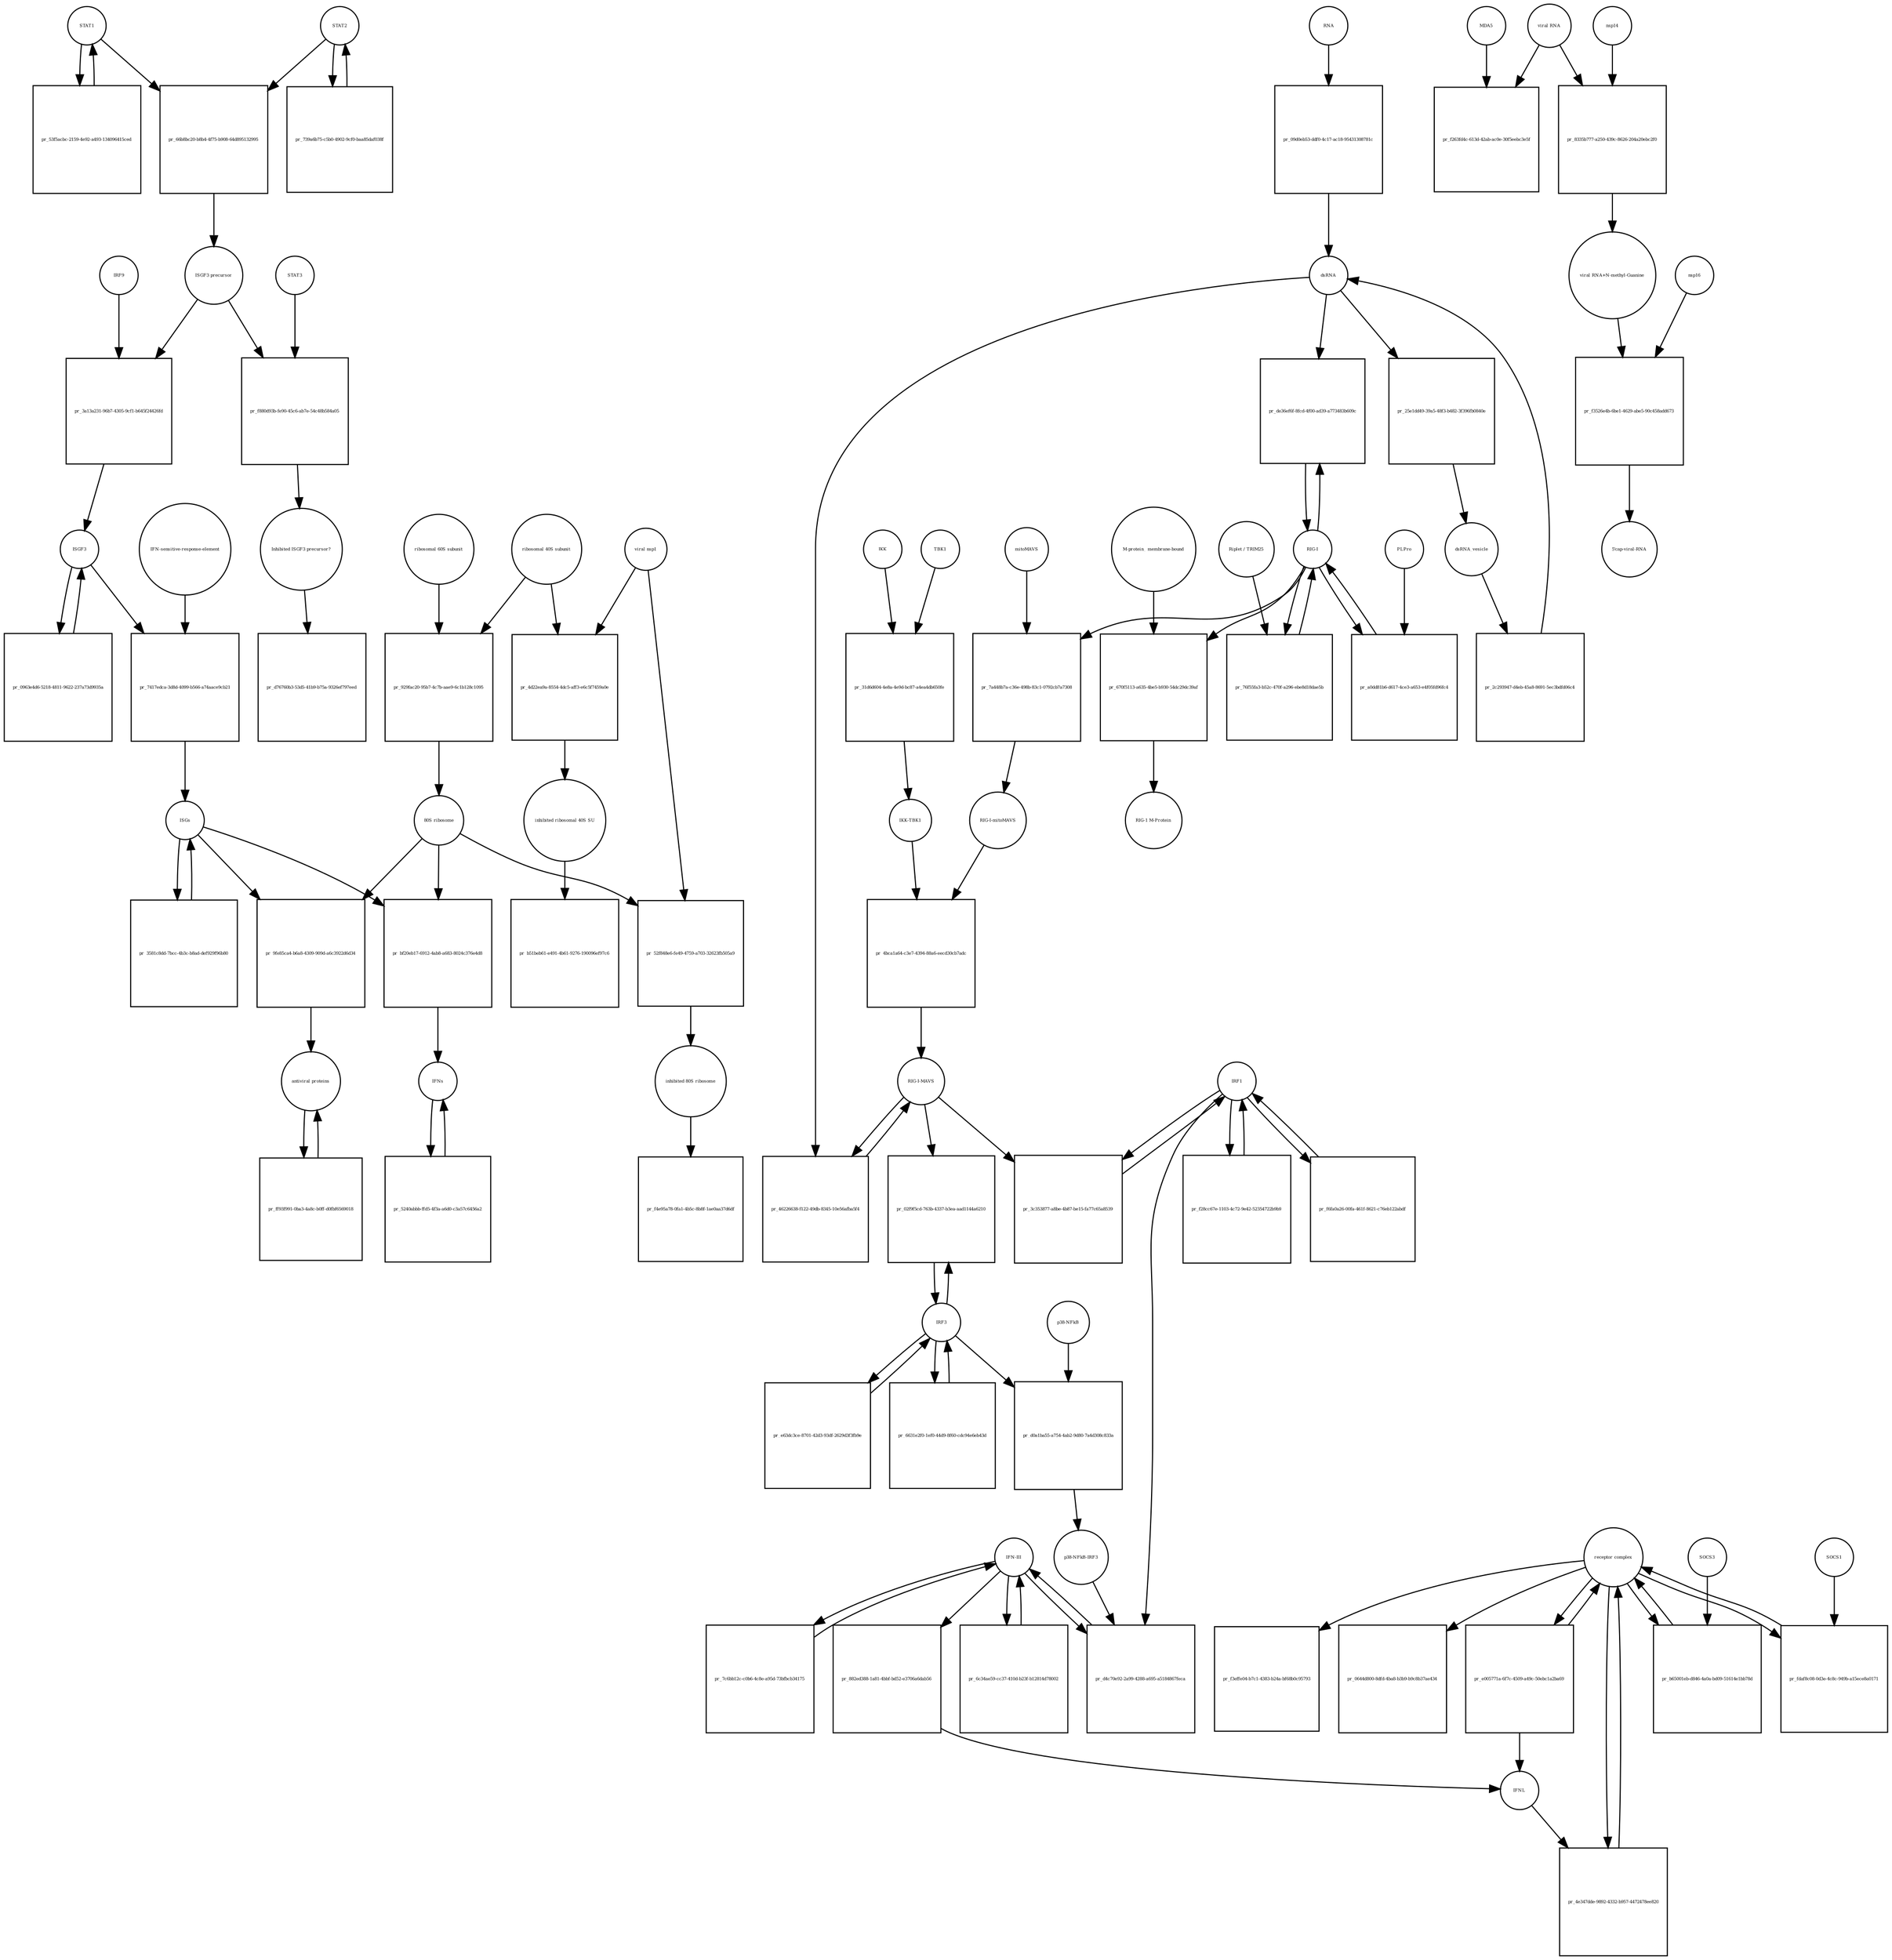 strict digraph  {
STAT1 [annotation="", bipartite=0, cls=macromolecule, fontsize=4, label=STAT1, shape=circle];
"pr_66b8bc20-b8b4-4f75-b908-64d895132995" [annotation="", bipartite=1, cls=process, fontsize=4, label="pr_66b8bc20-b8b4-4f75-b908-64d895132995", shape=square];
STAT2 [annotation="", bipartite=0, cls=macromolecule, fontsize=4, label=STAT2, shape=circle];
"ISGF3 precursor" [annotation="", bipartite=0, cls=complex, fontsize=4, label="ISGF3 precursor", shape=circle];
"pr_3a13a231-96b7-4305-9cf1-b645f24426fd" [annotation="", bipartite=1, cls=process, fontsize=4, label="pr_3a13a231-96b7-4305-9cf1-b645f24426fd", shape=square];
IRF9 [annotation="", bipartite=0, cls=macromolecule, fontsize=4, label=IRF9, shape=circle];
ISGF3 [annotation="", bipartite=0, cls=complex, fontsize=4, label=ISGF3, shape=circle];
"pr_53f5acbc-2159-4e92-a493-134096415ced" [annotation="", bipartite=1, cls=process, fontsize=4, label="pr_53f5acbc-2159-4e92-a493-134096415ced", shape=square];
"pr_739a6b75-c5b0-4902-9cf0-baa85daf038f" [annotation="", bipartite=1, cls=process, fontsize=4, label="pr_739a6b75-c5b0-4902-9cf0-baa85daf038f", shape=square];
"receptor complex" [annotation="", bipartite=0, cls=complex, fontsize=4, label="receptor complex", shape=circle];
"pr_4e347dde-9892-4332-b957-4472478ee820" [annotation="", bipartite=1, cls=process, fontsize=4, label="pr_4e347dde-9892-4332-b957-4472478ee820", shape=square];
IFNL [annotation="", bipartite=0, cls=macromolecule, fontsize=4, label=IFNL, shape=circle];
"IFN-sensitive-response-element" [annotation="", bipartite=0, cls="nucleic acid feature", fontsize=4, label="IFN-sensitive-response-element", shape=circle];
"pr_7417edca-3d8d-4099-b566-a74aace9cb21" [annotation="", bipartite=1, cls=process, fontsize=4, label="pr_7417edca-3d8d-4099-b566-a74aace9cb21", shape=square];
ISGs [annotation="", bipartite=0, cls="nucleic acid feature", fontsize=4, label=ISGs, shape=circle];
"pr_bf20eb17-6912-4ab8-a683-8024c376e4d8" [annotation="", bipartite=1, cls=process, fontsize=4, label="pr_bf20eb17-6912-4ab8-a683-8024c376e4d8", shape=square];
IFNs [annotation="", bipartite=0, cls=macromolecule, fontsize=4, label=IFNs, shape=circle];
"80S ribosome" [annotation="", bipartite=0, cls=complex, fontsize=4, label="80S ribosome", shape=circle];
"pr_9fe85ca4-b6a8-4309-909d-a6c3922d6d34" [annotation="", bipartite=1, cls=process, fontsize=4, label="pr_9fe85ca4-b6a8-4309-909d-a6c3922d6d34", shape=square];
"antiviral proteins" [annotation="", bipartite=0, cls=macromolecule, fontsize=4, label="antiviral proteins", shape=circle];
"pr_0963e4d6-5218-4811-9622-237a73d9935a" [annotation="", bipartite=1, cls=process, fontsize=4, label="pr_0963e4d6-5218-4811-9622-237a73d9935a", shape=square];
"pr_3581c8dd-7bcc-4b3c-b8ad-def929f96b80" [annotation="", bipartite=1, cls=process, fontsize=4, label="pr_3581c8dd-7bcc-4b3c-b8ad-def929f96b80", shape=square];
"pr_ff93f991-0ba3-4a8c-b0ff-d0fbf6569018" [annotation="", bipartite=1, cls=process, fontsize=4, label="pr_ff93f991-0ba3-4a8c-b0ff-d0fbf6569018", shape=square];
"viral RNA" [annotation="", bipartite=0, cls="nucleic acid feature", fontsize=4, label="viral RNA", shape=circle];
"pr_f263fd4c-613d-42ab-ac0e-30f5eebc3e5f" [annotation="", bipartite=1, cls=process, fontsize=4, label="pr_f263fd4c-613d-42ab-ac0e-30f5eebc3e5f", shape=square];
MDA5 [annotation="", bipartite=0, cls=macromolecule, fontsize=4, label=MDA5, shape=circle];
"pr_8335b777-a250-439c-8626-204a20ebc2f0" [annotation="", bipartite=1, cls=process, fontsize=4, label="pr_8335b777-a250-439c-8626-204a20ebc2f0", shape=square];
"viral RNA+N-methyl-Guanine" [annotation="", bipartite=0, cls="nucleic acid feature", fontsize=4, label="viral RNA+N-methyl-Guanine", shape=circle];
nsp14 [annotation="", bipartite=0, cls=macromolecule, fontsize=4, label=nsp14, shape=circle];
"pr_f3526e4b-6be1-4629-abe5-90c458add673" [annotation="", bipartite=1, cls=process, fontsize=4, label="pr_f3526e4b-6be1-4629-abe5-90c458add673", shape=square];
"5'cap-viral-RNA" [annotation="", bipartite=0, cls="nucleic acid feature", fontsize=4, label="5'cap-viral-RNA", shape=circle];
nsp16 [annotation="", bipartite=0, cls=macromolecule, fontsize=4, label=nsp16, shape=circle];
IKK [annotation="", bipartite=0, cls=macromolecule, fontsize=4, label=IKK, shape=circle];
"pr_31d6d604-4e8a-4e9d-bc87-a4ea4db650fe" [annotation="", bipartite=1, cls=process, fontsize=4, label="pr_31d6d604-4e8a-4e9d-bc87-a4ea4db650fe", shape=square];
TBK1 [annotation="", bipartite=0, cls=macromolecule, fontsize=4, label=TBK1, shape=circle];
"IKK-TBK1" [annotation="", bipartite=0, cls=complex, fontsize=4, label="IKK-TBK1", shape=circle];
IRF3 [annotation="", bipartite=0, cls=macromolecule, fontsize=4, label=IRF3, shape=circle];
"pr_02f9f5cd-763b-4337-b3ea-aad1144a6210" [annotation="", bipartite=1, cls=process, fontsize=4, label="pr_02f9f5cd-763b-4337-b3ea-aad1144a6210", shape=square];
"RIG-I-MAVS" [annotation="", bipartite=0, cls=complex, fontsize=4, label="RIG-I-MAVS", shape=circle];
"pr_46226638-f122-49db-8345-10e56afba5f4" [annotation="", bipartite=1, cls=process, fontsize=4, label="pr_46226638-f122-49db-8345-10e56afba5f4", shape=square];
dsRNA [annotation="", bipartite=0, cls="nucleic acid feature", fontsize=4, label=dsRNA, shape=circle];
IRF1 [annotation="", bipartite=0, cls=macromolecule, fontsize=4, label=IRF1, shape=circle];
"pr_3c353877-a8be-4b87-be15-fa77c65a8539" [annotation="", bipartite=1, cls=process, fontsize=4, label="pr_3c353877-a8be-4b87-be15-fa77c65a8539", shape=square];
"IFN-III" [annotation="", bipartite=0, cls=macromolecule, fontsize=4, label="IFN-III", shape=circle];
"pr_6c34ae59-cc37-410d-b23f-b12814d78002" [annotation="", bipartite=1, cls=process, fontsize=4, label="pr_6c34ae59-cc37-410d-b23f-b12814d78002", shape=square];
"pr_7c6bb12c-c0b6-4c8e-a95d-73bfbcb34175" [annotation="", bipartite=1, cls=process, fontsize=4, label="pr_7c6bb12c-c0b6-4c8e-a95d-73bfbcb34175", shape=square];
"pr_d4c70e92-2a99-4288-a695-a5184867feca" [annotation="", bipartite=1, cls=process, fontsize=4, label="pr_d4c70e92-2a99-4288-a695-a5184867feca", shape=square];
"p38-NFkB-IRF3" [annotation="", bipartite=0, cls=complex, fontsize=4, label="p38-NFkB-IRF3", shape=circle];
"pr_882ed388-1a81-4bbf-bd52-e3706a6dab56" [annotation="", bipartite=1, cls=process, fontsize=4, label="pr_882ed388-1a81-4bbf-bd52-e3706a6dab56", shape=square];
"RIG-I" [annotation="", bipartite=0, cls=macromolecule, fontsize=4, label="RIG-I", shape=circle];
"pr_de36ef6f-8fcd-4f00-ad39-a773483b609c" [annotation="", bipartite=1, cls=process, fontsize=4, label="pr_de36ef6f-8fcd-4f00-ad39-a773483b609c", shape=square];
"RIG-I-mitoMAVS" [annotation="", bipartite=0, cls=complex, fontsize=4, label="RIG-I-mitoMAVS", shape=circle];
"pr_4bca1a64-c3e7-4394-88a6-eecd30cb7adc" [annotation="", bipartite=1, cls=process, fontsize=4, label="pr_4bca1a64-c3e7-4394-88a6-eecd30cb7adc", shape=square];
"p38-NFkB" [annotation="", bipartite=0, cls=complex, fontsize=4, label="p38-NFkB", shape=circle];
"pr_d0a1ba55-a754-4ab2-9d80-7a4d308c833a" [annotation="", bipartite=1, cls=process, fontsize=4, label="pr_d0a1ba55-a754-4ab2-9d80-7a4d308c833a", shape=square];
"pr_25e1dd49-39a5-48f3-b482-3f396fb0840e" [annotation="", bipartite=1, cls=process, fontsize=4, label="pr_25e1dd49-39a5-48f3-b482-3f396fb0840e", shape=square];
dsRNA_vesicle [annotation="", bipartite=0, cls="nucleic acid feature", fontsize=4, label=dsRNA_vesicle, shape=circle];
"pr_2c293947-d4eb-45a8-8691-5ec3bdfd06c4" [annotation="", bipartite=1, cls=process, fontsize=4, label="pr_2c293947-d4eb-45a8-8691-5ec3bdfd06c4", shape=square];
"pr_e63dc3ce-8701-42d3-93df-2629d3f3fb9e" [annotation="", bipartite=1, cls=process, fontsize=4, label="pr_e63dc3ce-8701-42d3-93df-2629d3f3fb9e", shape=square];
"pr_6631e2f0-1ef0-44d9-8f60-cdc94e6eb43d" [annotation="", bipartite=1, cls=process, fontsize=4, label="pr_6631e2f0-1ef0-44d9-8f60-cdc94e6eb43d", shape=square];
"pr_f28cc67e-1103-4c72-9e42-52354722b9b9" [annotation="", bipartite=1, cls=process, fontsize=4, label="pr_f28cc67e-1103-4c72-9e42-52354722b9b9", shape=square];
"pr_f6fa0a26-00fa-461f-8621-c76eb122abdf" [annotation="", bipartite=1, cls=process, fontsize=4, label="pr_f6fa0a26-00fa-461f-8621-c76eb122abdf", shape=square];
RNA [annotation="", bipartite=0, cls="nucleic acid feature", fontsize=4, label=RNA, shape=circle];
"pr_09d0eb53-ddf0-4c17-ac18-95431308781c" [annotation="", bipartite=1, cls=process, fontsize=4, label="pr_09d0eb53-ddf0-4c17-ac18-95431308781c", shape=square];
"ribosomal 60S subunit" [annotation="", bipartite=0, cls=complex, fontsize=4, label="ribosomal 60S subunit", shape=circle];
"pr_929fac20-95b7-4c7b-aae9-6c1b128c1095" [annotation="", bipartite=1, cls=process, fontsize=4, label="pr_929fac20-95b7-4c7b-aae9-6c1b128c1095", shape=square];
"ribosomal 40S subunit" [annotation="", bipartite=0, cls=complex, fontsize=4, label="ribosomal 40S subunit", shape=circle];
"pr_4d22ea9a-8554-4dc5-aff3-e6c5f7459a0e" [annotation="", bipartite=1, cls=process, fontsize=4, label="pr_4d22ea9a-8554-4dc5-aff3-e6c5f7459a0e", shape=square];
"viral nsp1" [annotation="", bipartite=0, cls=macromolecule, fontsize=4, label="viral nsp1", shape=circle];
"inhibited ribosomal 40S SU" [annotation="urn_miriam_doi_10.1101%2F2020.05.18.102467", bipartite=0, cls=complex, fontsize=4, label="inhibited ribosomal 40S SU", shape=circle];
"pr_52f848e6-fe49-4759-a703-32623fb505a9" [annotation="", bipartite=1, cls=process, fontsize=4, label="pr_52f848e6-fe49-4759-a703-32623fb505a9", shape=square];
"inhibited 80S ribosome" [annotation="", bipartite=0, cls=complex, fontsize=4, label="inhibited 80S ribosome", shape=circle];
"pr_f880d93b-fe90-45c6-ab7e-54c48b584a05" [annotation="", bipartite=1, cls=process, fontsize=4, label="pr_f880d93b-fe90-45c6-ab7e-54c48b584a05", shape=square];
STAT3 [annotation="", bipartite=0, cls=macromolecule, fontsize=4, label=STAT3, shape=circle];
"Inhibited ISGF3 precursor?" [annotation="", bipartite=0, cls=complex, fontsize=4, label="Inhibited ISGF3 precursor?", shape=circle];
"pr_5240abbb-ffd5-4f3a-a6d0-c3a57c6456a2" [annotation="", bipartite=1, cls=process, fontsize=4, label="pr_5240abbb-ffd5-4f3a-a6d0-c3a57c6456a2", shape=square];
"pr_b65001eb-d846-4a0a-bd09-51614e1bb78d" [annotation="", bipartite=1, cls=process, fontsize=4, label="pr_b65001eb-d846-4a0a-bd09-51614e1bb78d", shape=square];
SOCS3 [annotation="", bipartite=0, cls=macromolecule, fontsize=4, label=SOCS3, shape=circle];
"pr_fdaf8c08-0d3e-4c8c-949b-a15ece8a0171" [annotation="", bipartite=1, cls=process, fontsize=4, label="pr_fdaf8c08-0d3e-4c8c-949b-a15ece8a0171", shape=square];
SOCS1 [annotation="", bipartite=0, cls=macromolecule, fontsize=4, label=SOCS1, shape=circle];
"pr_d76760b3-53d5-41b9-b75a-9326ef797eed" [annotation="", bipartite=1, cls=process, fontsize=4, label="pr_d76760b3-53d5-41b9-b75a-9326ef797eed", shape=square];
"pr_f3effe04-b7c1-4383-b24a-bf68b0c95793" [annotation="", bipartite=1, cls=process, fontsize=4, label="pr_f3effe04-b7c1-4383-b24a-bf68b0c95793", shape=square];
"pr_0644d800-8dfd-4ba8-b3b9-b9c8b37ae434" [annotation="", bipartite=1, cls=process, fontsize=4, label="pr_0644d800-8dfd-4ba8-b3b9-b9c8b37ae434", shape=square];
"pr_f4e95a78-0fa1-4b5c-8b8f-1ae0aa37d6df" [annotation="", bipartite=1, cls=process, fontsize=4, label="pr_f4e95a78-0fa1-4b5c-8b8f-1ae0aa37d6df", shape=square];
"pr_b51beb61-e491-4b61-9276-190096ef97c6" [annotation="", bipartite=1, cls=process, fontsize=4, label="pr_b51beb61-e491-4b61-9276-190096ef97c6", shape=square];
"pr_e005771a-6f7c-4509-a49c-50ebc1a2ba69" [annotation="", bipartite=1, cls=process, fontsize=4, label="pr_e005771a-6f7c-4509-a49c-50ebc1a2ba69", shape=square];
"M-protein_ membrane-bound" [annotation="", bipartite=0, cls=macromolecule, fontsize=4, label="M-protein_ membrane-bound", shape=circle];
"pr_670f5113-a635-4be5-b930-54dc29dc39af" [annotation="", bipartite=1, cls=process, fontsize=4, label="pr_670f5113-a635-4be5-b930-54dc29dc39af", shape=square];
"RIG-1 M-Protein" [annotation="", bipartite=0, cls=complex, fontsize=4, label="RIG-1 M-Protein", shape=circle];
"pr_7a448b7a-c36e-498b-83c1-0792cb7a7308" [annotation="", bipartite=1, cls=process, fontsize=4, label="pr_7a448b7a-c36e-498b-83c1-0792cb7a7308", shape=square];
mitoMAVS [annotation="", bipartite=0, cls=macromolecule, fontsize=4, label=mitoMAVS, shape=circle];
"pr_76f55fa3-b52c-470f-a296-ebe8d18dae5b" [annotation="", bipartite=1, cls=process, fontsize=4, label="pr_76f55fa3-b52c-470f-a296-ebe8d18dae5b", shape=square];
"Riplet / TRIM25" [annotation="", bipartite=0, cls=macromolecule, fontsize=4, label="Riplet / TRIM25", shape=circle];
"pr_a0dd81b6-d617-4ce3-a653-e4f05fd96fc4" [annotation="", bipartite=1, cls=process, fontsize=4, label="pr_a0dd81b6-d617-4ce3-a653-e4f05fd96fc4", shape=square];
PLPro [annotation="", bipartite=0, cls=macromolecule, fontsize=4, label=PLPro, shape=circle];
STAT1 -> "pr_66b8bc20-b8b4-4f75-b908-64d895132995"  [annotation="", interaction_type=consumption];
STAT1 -> "pr_53f5acbc-2159-4e92-a493-134096415ced"  [annotation="", interaction_type=consumption];
"pr_66b8bc20-b8b4-4f75-b908-64d895132995" -> "ISGF3 precursor"  [annotation="", interaction_type=production];
STAT2 -> "pr_66b8bc20-b8b4-4f75-b908-64d895132995"  [annotation="", interaction_type=consumption];
STAT2 -> "pr_739a6b75-c5b0-4902-9cf0-baa85daf038f"  [annotation="", interaction_type=consumption];
"ISGF3 precursor" -> "pr_3a13a231-96b7-4305-9cf1-b645f24426fd"  [annotation="", interaction_type=consumption];
"ISGF3 precursor" -> "pr_f880d93b-fe90-45c6-ab7e-54c48b584a05"  [annotation="", interaction_type=consumption];
"pr_3a13a231-96b7-4305-9cf1-b645f24426fd" -> ISGF3  [annotation="", interaction_type=production];
IRF9 -> "pr_3a13a231-96b7-4305-9cf1-b645f24426fd"  [annotation="", interaction_type=consumption];
ISGF3 -> "pr_7417edca-3d8d-4099-b566-a74aace9cb21"  [annotation="", interaction_type="necessary stimulation"];
ISGF3 -> "pr_0963e4d6-5218-4811-9622-237a73d9935a"  [annotation="", interaction_type=consumption];
"pr_53f5acbc-2159-4e92-a493-134096415ced" -> STAT1  [annotation="", interaction_type=production];
"pr_739a6b75-c5b0-4902-9cf0-baa85daf038f" -> STAT2  [annotation="", interaction_type=production];
"receptor complex" -> "pr_4e347dde-9892-4332-b957-4472478ee820"  [annotation="", interaction_type=consumption];
"receptor complex" -> "pr_b65001eb-d846-4a0a-bd09-51614e1bb78d"  [annotation="", interaction_type=consumption];
"receptor complex" -> "pr_fdaf8c08-0d3e-4c8c-949b-a15ece8a0171"  [annotation="", interaction_type=consumption];
"receptor complex" -> "pr_f3effe04-b7c1-4383-b24a-bf68b0c95793"  [annotation="", interaction_type=consumption];
"receptor complex" -> "pr_0644d800-8dfd-4ba8-b3b9-b9c8b37ae434"  [annotation="", interaction_type=consumption];
"receptor complex" -> "pr_e005771a-6f7c-4509-a49c-50ebc1a2ba69"  [annotation="", interaction_type=consumption];
"pr_4e347dde-9892-4332-b957-4472478ee820" -> "receptor complex"  [annotation="", interaction_type=production];
IFNL -> "pr_4e347dde-9892-4332-b957-4472478ee820"  [annotation="", interaction_type=stimulation];
"IFN-sensitive-response-element" -> "pr_7417edca-3d8d-4099-b566-a74aace9cb21"  [annotation="", interaction_type=consumption];
"pr_7417edca-3d8d-4099-b566-a74aace9cb21" -> ISGs  [annotation="", interaction_type=production];
ISGs -> "pr_bf20eb17-6912-4ab8-a683-8024c376e4d8"  [annotation="", interaction_type=consumption];
ISGs -> "pr_9fe85ca4-b6a8-4309-909d-a6c3922d6d34"  [annotation="", interaction_type=consumption];
ISGs -> "pr_3581c8dd-7bcc-4b3c-b8ad-def929f96b80"  [annotation="", interaction_type=consumption];
"pr_bf20eb17-6912-4ab8-a683-8024c376e4d8" -> IFNs  [annotation="", interaction_type=production];
IFNs -> "pr_5240abbb-ffd5-4f3a-a6d0-c3a57c6456a2"  [annotation="", interaction_type=consumption];
"80S ribosome" -> "pr_bf20eb17-6912-4ab8-a683-8024c376e4d8"  [annotation="", interaction_type=catalysis];
"80S ribosome" -> "pr_9fe85ca4-b6a8-4309-909d-a6c3922d6d34"  [annotation="", interaction_type=catalysis];
"80S ribosome" -> "pr_52f848e6-fe49-4759-a703-32623fb505a9"  [annotation="", interaction_type=consumption];
"pr_9fe85ca4-b6a8-4309-909d-a6c3922d6d34" -> "antiviral proteins"  [annotation="", interaction_type=production];
"antiviral proteins" -> "pr_ff93f991-0ba3-4a8c-b0ff-d0fbf6569018"  [annotation="", interaction_type=consumption];
"pr_0963e4d6-5218-4811-9622-237a73d9935a" -> ISGF3  [annotation="", interaction_type=production];
"pr_3581c8dd-7bcc-4b3c-b8ad-def929f96b80" -> ISGs  [annotation="", interaction_type=production];
"pr_ff93f991-0ba3-4a8c-b0ff-d0fbf6569018" -> "antiviral proteins"  [annotation="", interaction_type=production];
"viral RNA" -> "pr_f263fd4c-613d-42ab-ac0e-30f5eebc3e5f"  [annotation="", interaction_type=consumption];
"viral RNA" -> "pr_8335b777-a250-439c-8626-204a20ebc2f0"  [annotation="", interaction_type=consumption];
MDA5 -> "pr_f263fd4c-613d-42ab-ac0e-30f5eebc3e5f"  [annotation="urn_miriam_doi_10.1016%2Fj.chom.2020.05.008", interaction_type=catalysis];
"pr_8335b777-a250-439c-8626-204a20ebc2f0" -> "viral RNA+N-methyl-Guanine"  [annotation="", interaction_type=production];
"viral RNA+N-methyl-Guanine" -> "pr_f3526e4b-6be1-4629-abe5-90c458add673"  [annotation="", interaction_type=consumption];
nsp14 -> "pr_8335b777-a250-439c-8626-204a20ebc2f0"  [annotation="", interaction_type=catalysis];
"pr_f3526e4b-6be1-4629-abe5-90c458add673" -> "5'cap-viral-RNA"  [annotation="", interaction_type=production];
nsp16 -> "pr_f3526e4b-6be1-4629-abe5-90c458add673"  [annotation="urn_miriam_doi_10.1016%2Fj.chom.2020.05.008", interaction_type=catalysis];
IKK -> "pr_31d6d604-4e8a-4e9d-bc87-a4ea4db650fe"  [annotation="", interaction_type=consumption];
"pr_31d6d604-4e8a-4e9d-bc87-a4ea4db650fe" -> "IKK-TBK1"  [annotation="", interaction_type=production];
TBK1 -> "pr_31d6d604-4e8a-4e9d-bc87-a4ea4db650fe"  [annotation="", interaction_type=consumption];
"IKK-TBK1" -> "pr_4bca1a64-c3e7-4394-88a6-eecd30cb7adc"  [annotation="", interaction_type=consumption];
IRF3 -> "pr_02f9f5cd-763b-4337-b3ea-aad1144a6210"  [annotation="", interaction_type=consumption];
IRF3 -> "pr_d0a1ba55-a754-4ab2-9d80-7a4d308c833a"  [annotation="", interaction_type=consumption];
IRF3 -> "pr_e63dc3ce-8701-42d3-93df-2629d3f3fb9e"  [annotation="", interaction_type=consumption];
IRF3 -> "pr_6631e2f0-1ef0-44d9-8f60-cdc94e6eb43d"  [annotation="", interaction_type=consumption];
"pr_02f9f5cd-763b-4337-b3ea-aad1144a6210" -> IRF3  [annotation="", interaction_type=production];
"RIG-I-MAVS" -> "pr_02f9f5cd-763b-4337-b3ea-aad1144a6210"  [annotation="", interaction_type=stimulation];
"RIG-I-MAVS" -> "pr_46226638-f122-49db-8345-10e56afba5f4"  [annotation="", interaction_type=consumption];
"RIG-I-MAVS" -> "pr_3c353877-a8be-4b87-be15-fa77c65a8539"  [annotation="", interaction_type=catalysis];
"pr_46226638-f122-49db-8345-10e56afba5f4" -> "RIG-I-MAVS"  [annotation="", interaction_type=production];
dsRNA -> "pr_46226638-f122-49db-8345-10e56afba5f4"  [annotation="", interaction_type="necessary stimulation"];
dsRNA -> "pr_de36ef6f-8fcd-4f00-ad39-a773483b609c"  [annotation="", interaction_type="necessary stimulation"];
dsRNA -> "pr_25e1dd49-39a5-48f3-b482-3f396fb0840e"  [annotation="", interaction_type=consumption];
IRF1 -> "pr_3c353877-a8be-4b87-be15-fa77c65a8539"  [annotation="", interaction_type=consumption];
IRF1 -> "pr_d4c70e92-2a99-4288-a695-a5184867feca"  [annotation="", interaction_type=stimulation];
IRF1 -> "pr_f28cc67e-1103-4c72-9e42-52354722b9b9"  [annotation="", interaction_type=consumption];
IRF1 -> "pr_f6fa0a26-00fa-461f-8621-c76eb122abdf"  [annotation="", interaction_type=consumption];
"pr_3c353877-a8be-4b87-be15-fa77c65a8539" -> IRF1  [annotation="", interaction_type=production];
"IFN-III" -> "pr_6c34ae59-cc37-410d-b23f-b12814d78002"  [annotation="", interaction_type=consumption];
"IFN-III" -> "pr_7c6bb12c-c0b6-4c8e-a95d-73bfbcb34175"  [annotation="", interaction_type=consumption];
"IFN-III" -> "pr_d4c70e92-2a99-4288-a695-a5184867feca"  [annotation="", interaction_type=consumption];
"IFN-III" -> "pr_882ed388-1a81-4bbf-bd52-e3706a6dab56"  [annotation="", interaction_type=consumption];
"pr_6c34ae59-cc37-410d-b23f-b12814d78002" -> "IFN-III"  [annotation="", interaction_type=production];
"pr_7c6bb12c-c0b6-4c8e-a95d-73bfbcb34175" -> "IFN-III"  [annotation="", interaction_type=production];
"pr_d4c70e92-2a99-4288-a695-a5184867feca" -> "IFN-III"  [annotation="", interaction_type=production];
"p38-NFkB-IRF3" -> "pr_d4c70e92-2a99-4288-a695-a5184867feca"  [annotation="", interaction_type=stimulation];
"pr_882ed388-1a81-4bbf-bd52-e3706a6dab56" -> IFNL  [annotation="", interaction_type=production];
"RIG-I" -> "pr_de36ef6f-8fcd-4f00-ad39-a773483b609c"  [annotation="", interaction_type=consumption];
"RIG-I" -> "pr_670f5113-a635-4be5-b930-54dc29dc39af"  [annotation="", interaction_type=consumption];
"RIG-I" -> "pr_7a448b7a-c36e-498b-83c1-0792cb7a7308"  [annotation="", interaction_type=consumption];
"RIG-I" -> "pr_76f55fa3-b52c-470f-a296-ebe8d18dae5b"  [annotation="", interaction_type=consumption];
"RIG-I" -> "pr_a0dd81b6-d617-4ce3-a653-e4f05fd96fc4"  [annotation="", interaction_type=consumption];
"pr_de36ef6f-8fcd-4f00-ad39-a773483b609c" -> "RIG-I"  [annotation="", interaction_type=production];
"RIG-I-mitoMAVS" -> "pr_4bca1a64-c3e7-4394-88a6-eecd30cb7adc"  [annotation="", interaction_type=consumption];
"pr_4bca1a64-c3e7-4394-88a6-eecd30cb7adc" -> "RIG-I-MAVS"  [annotation="", interaction_type=production];
"p38-NFkB" -> "pr_d0a1ba55-a754-4ab2-9d80-7a4d308c833a"  [annotation="", interaction_type=consumption];
"pr_d0a1ba55-a754-4ab2-9d80-7a4d308c833a" -> "p38-NFkB-IRF3"  [annotation="", interaction_type=production];
"pr_25e1dd49-39a5-48f3-b482-3f396fb0840e" -> dsRNA_vesicle  [annotation="", interaction_type=production];
dsRNA_vesicle -> "pr_2c293947-d4eb-45a8-8691-5ec3bdfd06c4"  [annotation="", interaction_type=consumption];
"pr_2c293947-d4eb-45a8-8691-5ec3bdfd06c4" -> dsRNA  [annotation="", interaction_type=production];
"pr_e63dc3ce-8701-42d3-93df-2629d3f3fb9e" -> IRF3  [annotation="", interaction_type=production];
"pr_6631e2f0-1ef0-44d9-8f60-cdc94e6eb43d" -> IRF3  [annotation="", interaction_type=production];
"pr_f28cc67e-1103-4c72-9e42-52354722b9b9" -> IRF1  [annotation="", interaction_type=production];
"pr_f6fa0a26-00fa-461f-8621-c76eb122abdf" -> IRF1  [annotation="", interaction_type=production];
RNA -> "pr_09d0eb53-ddf0-4c17-ac18-95431308781c"  [annotation="", interaction_type=consumption];
"pr_09d0eb53-ddf0-4c17-ac18-95431308781c" -> dsRNA  [annotation="", interaction_type=production];
"ribosomal 60S subunit" -> "pr_929fac20-95b7-4c7b-aae9-6c1b128c1095"  [annotation="", interaction_type=consumption];
"pr_929fac20-95b7-4c7b-aae9-6c1b128c1095" -> "80S ribosome"  [annotation="", interaction_type=production];
"ribosomal 40S subunit" -> "pr_929fac20-95b7-4c7b-aae9-6c1b128c1095"  [annotation="", interaction_type=consumption];
"ribosomal 40S subunit" -> "pr_4d22ea9a-8554-4dc5-aff3-e6c5f7459a0e"  [annotation="", interaction_type=consumption];
"pr_4d22ea9a-8554-4dc5-aff3-e6c5f7459a0e" -> "inhibited ribosomal 40S SU"  [annotation="", interaction_type=production];
"viral nsp1" -> "pr_4d22ea9a-8554-4dc5-aff3-e6c5f7459a0e"  [annotation="", interaction_type=consumption];
"viral nsp1" -> "pr_52f848e6-fe49-4759-a703-32623fb505a9"  [annotation="", interaction_type=consumption];
"inhibited ribosomal 40S SU" -> "pr_b51beb61-e491-4b61-9276-190096ef97c6"  [annotation="", interaction_type=consumption];
"pr_52f848e6-fe49-4759-a703-32623fb505a9" -> "inhibited 80S ribosome"  [annotation="", interaction_type=production];
"inhibited 80S ribosome" -> "pr_f4e95a78-0fa1-4b5c-8b8f-1ae0aa37d6df"  [annotation="", interaction_type=consumption];
"pr_f880d93b-fe90-45c6-ab7e-54c48b584a05" -> "Inhibited ISGF3 precursor?"  [annotation="", interaction_type=production];
STAT3 -> "pr_f880d93b-fe90-45c6-ab7e-54c48b584a05"  [annotation="", interaction_type=consumption];
"Inhibited ISGF3 precursor?" -> "pr_d76760b3-53d5-41b9-b75a-9326ef797eed"  [annotation="", interaction_type=consumption];
"pr_5240abbb-ffd5-4f3a-a6d0-c3a57c6456a2" -> IFNs  [annotation="", interaction_type=production];
"pr_b65001eb-d846-4a0a-bd09-51614e1bb78d" -> "receptor complex"  [annotation="", interaction_type=production];
SOCS3 -> "pr_b65001eb-d846-4a0a-bd09-51614e1bb78d"  [annotation="", interaction_type=consumption];
"pr_fdaf8c08-0d3e-4c8c-949b-a15ece8a0171" -> "receptor complex"  [annotation="", interaction_type=production];
SOCS1 -> "pr_fdaf8c08-0d3e-4c8c-949b-a15ece8a0171"  [annotation="", interaction_type=consumption];
"pr_e005771a-6f7c-4509-a49c-50ebc1a2ba69" -> IFNL  [annotation="", interaction_type=production];
"pr_e005771a-6f7c-4509-a49c-50ebc1a2ba69" -> "receptor complex"  [annotation="", interaction_type=production];
"M-protein_ membrane-bound" -> "pr_670f5113-a635-4be5-b930-54dc29dc39af"  [annotation="", interaction_type=consumption];
"pr_670f5113-a635-4be5-b930-54dc29dc39af" -> "RIG-1 M-Protein"  [annotation="", interaction_type=production];
"pr_7a448b7a-c36e-498b-83c1-0792cb7a7308" -> "RIG-I-mitoMAVS"  [annotation="", interaction_type=production];
mitoMAVS -> "pr_7a448b7a-c36e-498b-83c1-0792cb7a7308"  [annotation="", interaction_type=consumption];
"pr_76f55fa3-b52c-470f-a296-ebe8d18dae5b" -> "RIG-I"  [annotation="", interaction_type=production];
"Riplet / TRIM25" -> "pr_76f55fa3-b52c-470f-a296-ebe8d18dae5b"  [annotation="", interaction_type=catalysis];
"pr_a0dd81b6-d617-4ce3-a653-e4f05fd96fc4" -> "RIG-I"  [annotation="", interaction_type=production];
PLPro -> "pr_a0dd81b6-d617-4ce3-a653-e4f05fd96fc4"  [annotation="", interaction_type=catalysis];
}
